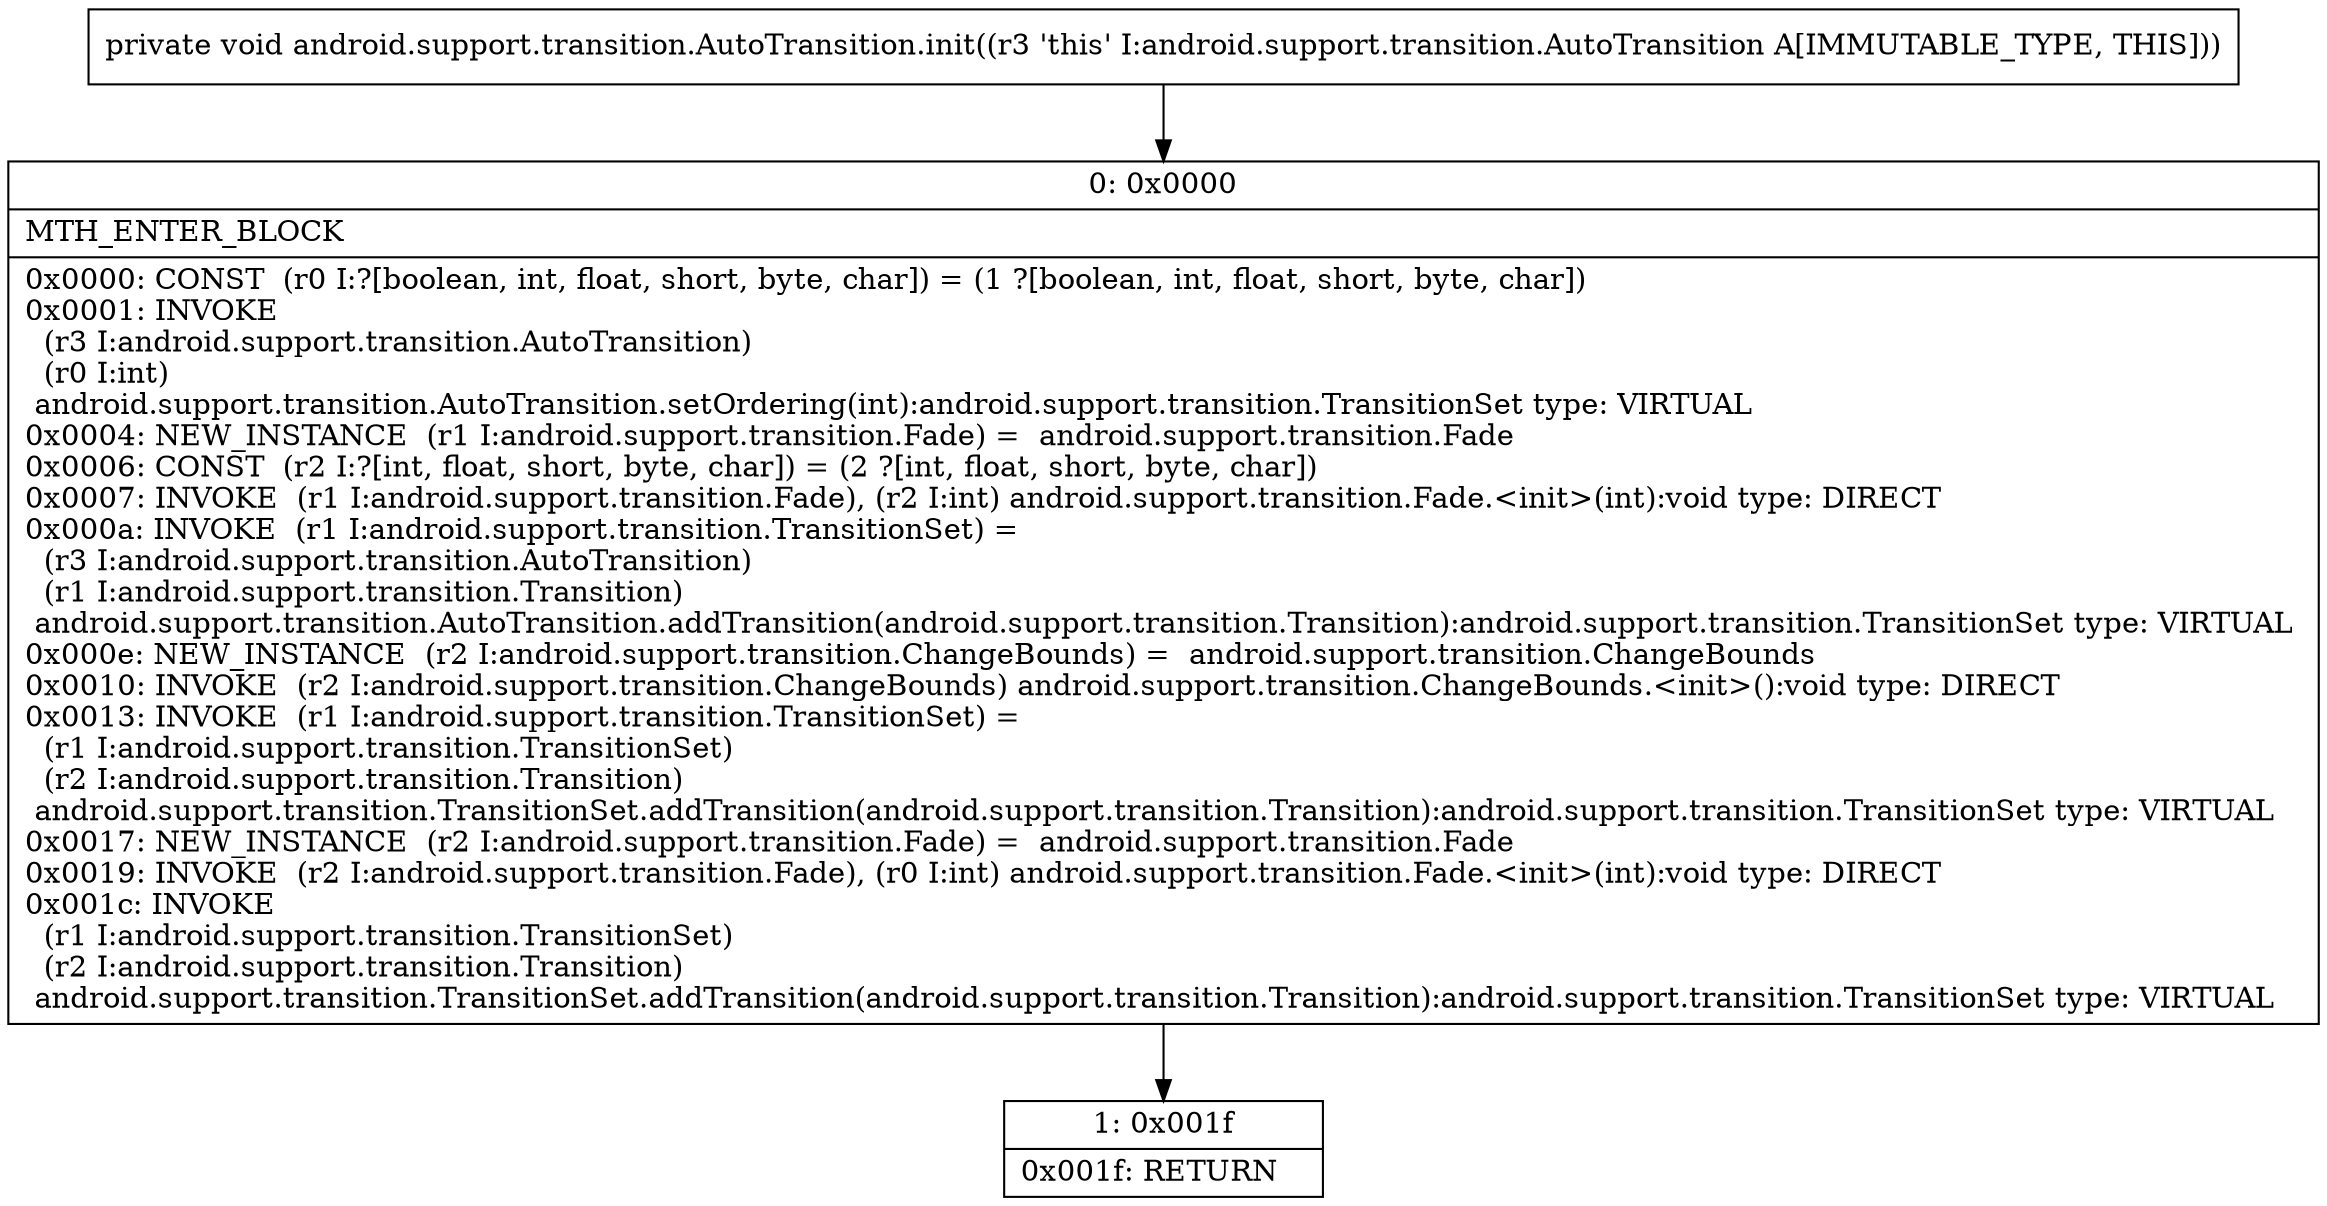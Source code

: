 digraph "CFG forandroid.support.transition.AutoTransition.init()V" {
Node_0 [shape=record,label="{0\:\ 0x0000|MTH_ENTER_BLOCK\l|0x0000: CONST  (r0 I:?[boolean, int, float, short, byte, char]) = (1 ?[boolean, int, float, short, byte, char]) \l0x0001: INVOKE  \l  (r3 I:android.support.transition.AutoTransition)\l  (r0 I:int)\l android.support.transition.AutoTransition.setOrdering(int):android.support.transition.TransitionSet type: VIRTUAL \l0x0004: NEW_INSTANCE  (r1 I:android.support.transition.Fade) =  android.support.transition.Fade \l0x0006: CONST  (r2 I:?[int, float, short, byte, char]) = (2 ?[int, float, short, byte, char]) \l0x0007: INVOKE  (r1 I:android.support.transition.Fade), (r2 I:int) android.support.transition.Fade.\<init\>(int):void type: DIRECT \l0x000a: INVOKE  (r1 I:android.support.transition.TransitionSet) = \l  (r3 I:android.support.transition.AutoTransition)\l  (r1 I:android.support.transition.Transition)\l android.support.transition.AutoTransition.addTransition(android.support.transition.Transition):android.support.transition.TransitionSet type: VIRTUAL \l0x000e: NEW_INSTANCE  (r2 I:android.support.transition.ChangeBounds) =  android.support.transition.ChangeBounds \l0x0010: INVOKE  (r2 I:android.support.transition.ChangeBounds) android.support.transition.ChangeBounds.\<init\>():void type: DIRECT \l0x0013: INVOKE  (r1 I:android.support.transition.TransitionSet) = \l  (r1 I:android.support.transition.TransitionSet)\l  (r2 I:android.support.transition.Transition)\l android.support.transition.TransitionSet.addTransition(android.support.transition.Transition):android.support.transition.TransitionSet type: VIRTUAL \l0x0017: NEW_INSTANCE  (r2 I:android.support.transition.Fade) =  android.support.transition.Fade \l0x0019: INVOKE  (r2 I:android.support.transition.Fade), (r0 I:int) android.support.transition.Fade.\<init\>(int):void type: DIRECT \l0x001c: INVOKE  \l  (r1 I:android.support.transition.TransitionSet)\l  (r2 I:android.support.transition.Transition)\l android.support.transition.TransitionSet.addTransition(android.support.transition.Transition):android.support.transition.TransitionSet type: VIRTUAL \l}"];
Node_1 [shape=record,label="{1\:\ 0x001f|0x001f: RETURN   \l}"];
MethodNode[shape=record,label="{private void android.support.transition.AutoTransition.init((r3 'this' I:android.support.transition.AutoTransition A[IMMUTABLE_TYPE, THIS])) }"];
MethodNode -> Node_0;
Node_0 -> Node_1;
}

